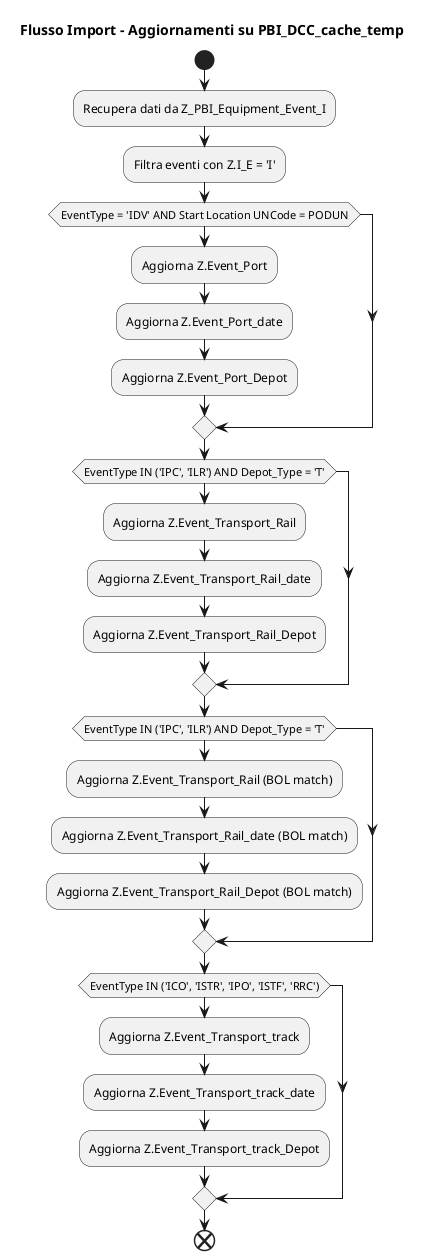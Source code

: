 @startuml
title Flusso Import - Aggiornamenti su PBI_DCC_cache_temp

start

:Recupera dati da Z_PBI_Equipment_Event_I;
:Filtra eventi con Z.I_E = 'I';

if (EventType = 'IDV' AND Start Location UNCode = PODUN) then
    :Aggiorna Z.Event_Port;
    :Aggiorna Z.Event_Port_date;
    :Aggiorna Z.Event_Port_Depot;
endif

if (EventType IN ('IPC', 'ILR') AND Depot_Type = 'T') then
    :Aggiorna Z.Event_Transport_Rail;
    :Aggiorna Z.Event_Transport_Rail_date;
    :Aggiorna Z.Event_Transport_Rail_Depot;
endif

if (EventType IN ('IPC', 'ILR') AND Depot_Type = 'T') then
    :Aggiorna Z.Event_Transport_Rail (BOL match);
    :Aggiorna Z.Event_Transport_Rail_date (BOL match);
    :Aggiorna Z.Event_Transport_Rail_Depot (BOL match);
endif

if (EventType IN ('ICO', 'ISTR', 'IPO', 'ISTF', 'RRC')) then
    :Aggiorna Z.Event_Transport_track;
    :Aggiorna Z.Event_Transport_track_date;
    :Aggiorna Z.Event_Transport_track_Depot;
endif

end
@enduml

